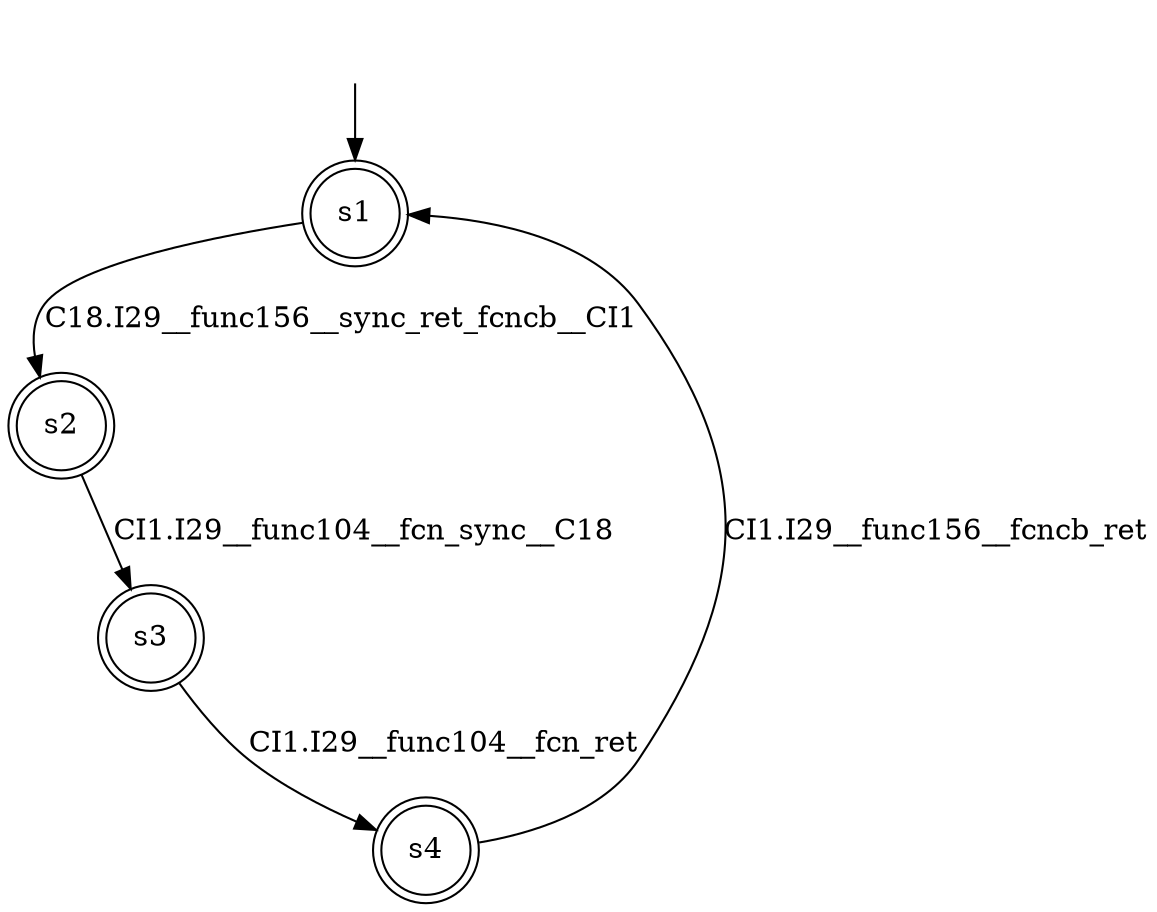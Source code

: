 digraph automaton {
	1 [label=<s1> shape="doublecircle"];
	2 [label=<s2> shape="doublecircle"];
	3 [label=<s3> shape="doublecircle"];
	4 [label=<s4> shape="doublecircle"];
	__init1 [label=<> shape="none"];
	__init1 -> 1;
	1 -> 2 [label=<C18.I29__func156__sync_ret_fcncb__CI1> id="1-0-2"];
	2 -> 3 [label=<CI1.I29__func104__fcn_sync__C18> id="2-0-3"];
	3 -> 4 [label=<CI1.I29__func104__fcn_ret> id="3-0-4"];
	4 -> 1 [label=<CI1.I29__func156__fcncb_ret> id="4-0-1"];
}

